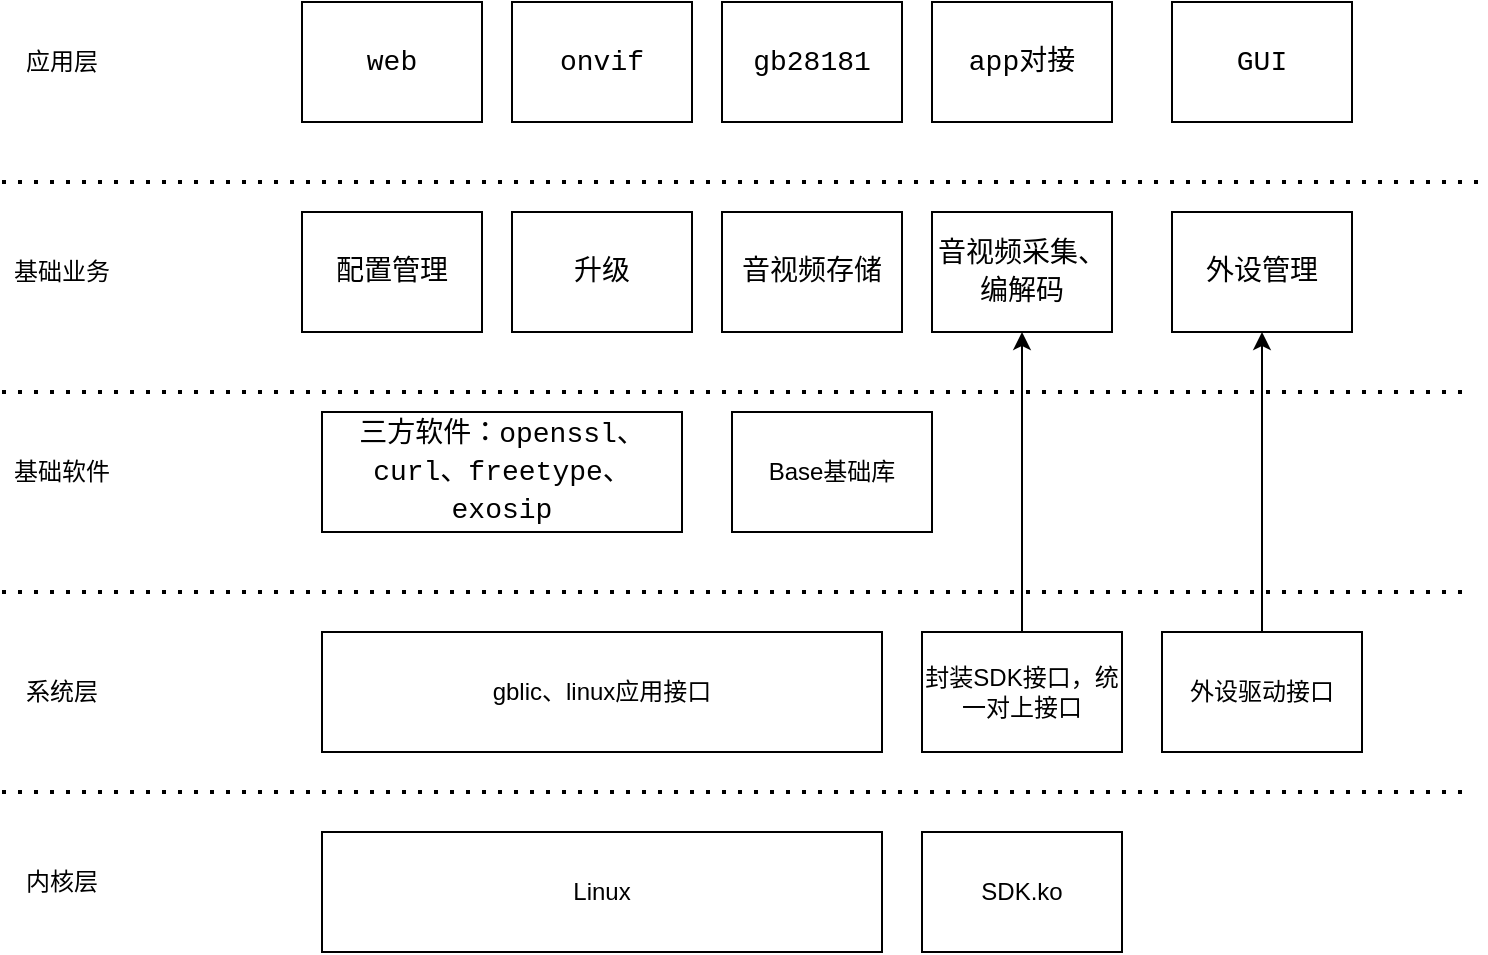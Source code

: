<mxfile>
    <diagram id="0JpcOYJvUCuadL2ud1Zf" name="第 1 页">
        <mxGraphModel dx="977" dy="769" grid="1" gridSize="10" guides="1" tooltips="1" connect="1" arrows="1" fold="1" page="1" pageScale="1" pageWidth="827" pageHeight="1169" math="0" shadow="0">
            <root>
                <mxCell id="0"/>
                <mxCell id="1" parent="0"/>
                <mxCell id="2" value="Linux" style="rounded=0;whiteSpace=wrap;html=1;" parent="1" vertex="1">
                    <mxGeometry x="190" y="525" width="280" height="60" as="geometry"/>
                </mxCell>
                <mxCell id="4" value="gblic、linux应用接口" style="rounded=0;whiteSpace=wrap;html=1;labelBackgroundColor=none;" parent="1" vertex="1">
                    <mxGeometry x="190" y="425" width="280" height="60" as="geometry"/>
                </mxCell>
                <mxCell id="5" value="" style="endArrow=none;dashed=1;html=1;dashPattern=1 3;strokeWidth=2;" parent="1" edge="1">
                    <mxGeometry width="50" height="50" relative="1" as="geometry">
                        <mxPoint x="30" y="505" as="sourcePoint"/>
                        <mxPoint x="760" y="505" as="targetPoint"/>
                    </mxGeometry>
                </mxCell>
                <mxCell id="6" value="SDK.ko" style="rounded=0;whiteSpace=wrap;html=1;" parent="1" vertex="1">
                    <mxGeometry x="490" y="525" width="100" height="60" as="geometry"/>
                </mxCell>
                <mxCell id="7" value="" style="endArrow=none;dashed=1;html=1;dashPattern=1 3;strokeWidth=2;" parent="1" edge="1">
                    <mxGeometry width="50" height="50" relative="1" as="geometry">
                        <mxPoint x="30" y="405" as="sourcePoint"/>
                        <mxPoint x="760" y="405" as="targetPoint"/>
                    </mxGeometry>
                </mxCell>
                <mxCell id="8" value="内核层" style="text;html=1;strokeColor=none;fillColor=none;align=center;verticalAlign=middle;whiteSpace=wrap;rounded=0;" parent="1" vertex="1">
                    <mxGeometry x="30" y="535" width="60" height="30" as="geometry"/>
                </mxCell>
                <mxCell id="9" value="系统层" style="text;html=1;strokeColor=none;fillColor=none;align=center;verticalAlign=middle;whiteSpace=wrap;rounded=0;" parent="1" vertex="1">
                    <mxGeometry x="30" y="440" width="60" height="30" as="geometry"/>
                </mxCell>
                <mxCell id="22" value="" style="edgeStyle=none;html=1;entryX=0.5;entryY=1;entryDx=0;entryDy=0;" parent="1" source="10" target="17" edge="1">
                    <mxGeometry relative="1" as="geometry"/>
                </mxCell>
                <mxCell id="10" value="封装SDK接口，统一对上接口" style="rounded=0;whiteSpace=wrap;html=1;" parent="1" vertex="1">
                    <mxGeometry x="490" y="425" width="100" height="60" as="geometry"/>
                </mxCell>
                <mxCell id="11" value="&lt;div style=&quot;font-family: consolas, &amp;quot;courier new&amp;quot;, monospace; font-size: 14px; line-height: 19px;&quot;&gt;三方软件：openssl、curl、freetype、exosip&lt;/div&gt;" style="rounded=0;whiteSpace=wrap;html=1;labelBackgroundColor=none;" parent="1" vertex="1">
                    <mxGeometry x="190" y="315" width="180" height="60" as="geometry"/>
                </mxCell>
                <mxCell id="13" value="基础软件" style="text;html=1;strokeColor=none;fillColor=none;align=center;verticalAlign=middle;whiteSpace=wrap;rounded=0;" parent="1" vertex="1">
                    <mxGeometry x="30" y="330" width="60" height="30" as="geometry"/>
                </mxCell>
                <mxCell id="14" value="" style="endArrow=none;dashed=1;html=1;dashPattern=1 3;strokeWidth=2;" parent="1" edge="1">
                    <mxGeometry width="50" height="50" relative="1" as="geometry">
                        <mxPoint x="30" y="305" as="sourcePoint"/>
                        <mxPoint x="760" y="305" as="targetPoint"/>
                    </mxGeometry>
                </mxCell>
                <mxCell id="15" value="&lt;div style=&quot;font-family: consolas, &amp;quot;courier new&amp;quot;, monospace; font-size: 14px; line-height: 19px;&quot;&gt;&lt;div style=&quot;font-family: &amp;quot;consolas&amp;quot; , &amp;quot;courier new&amp;quot; , monospace ; line-height: 19px&quot;&gt;音视频存储&lt;br&gt;&lt;/div&gt;&lt;/div&gt;" style="rounded=0;whiteSpace=wrap;html=1;labelBackgroundColor=none;" parent="1" vertex="1">
                    <mxGeometry x="390" y="215" width="90" height="60" as="geometry"/>
                </mxCell>
                <mxCell id="16" value="基础业务" style="text;html=1;strokeColor=none;fillColor=none;align=center;verticalAlign=middle;whiteSpace=wrap;rounded=0;" parent="1" vertex="1">
                    <mxGeometry x="30" y="230" width="60" height="30" as="geometry"/>
                </mxCell>
                <mxCell id="17" value="&lt;div style=&quot;font-family: consolas, &amp;quot;courier new&amp;quot;, monospace; font-size: 14px; line-height: 19px;&quot;&gt;&lt;div style=&quot;font-family: &amp;quot;consolas&amp;quot; , &amp;quot;courier new&amp;quot; , monospace ; line-height: 19px&quot;&gt;音视频采集、编解码&lt;/div&gt;&lt;/div&gt;" style="rounded=0;whiteSpace=wrap;html=1;labelBackgroundColor=none;" parent="1" vertex="1">
                    <mxGeometry x="495" y="215" width="90" height="60" as="geometry"/>
                </mxCell>
                <mxCell id="19" value="&lt;div style=&quot;font-family: consolas, &amp;quot;courier new&amp;quot;, monospace; font-size: 14px; line-height: 19px;&quot;&gt;&lt;div style=&quot;font-family: &amp;quot;consolas&amp;quot; , &amp;quot;courier new&amp;quot; , monospace ; line-height: 19px&quot;&gt;升级&lt;/div&gt;&lt;/div&gt;" style="rounded=0;whiteSpace=wrap;html=1;labelBackgroundColor=none;" parent="1" vertex="1">
                    <mxGeometry x="285" y="215" width="90" height="60" as="geometry"/>
                </mxCell>
                <mxCell id="20" value="&lt;div style=&quot;font-family: consolas, &amp;quot;courier new&amp;quot;, monospace; font-size: 14px; line-height: 19px;&quot;&gt;&lt;div style=&quot;font-family: &amp;quot;consolas&amp;quot; , &amp;quot;courier new&amp;quot; , monospace ; line-height: 19px&quot;&gt;配置管理&lt;/div&gt;&lt;/div&gt;" style="rounded=0;whiteSpace=wrap;html=1;labelBackgroundColor=none;" parent="1" vertex="1">
                    <mxGeometry x="180" y="215" width="90" height="60" as="geometry"/>
                </mxCell>
                <mxCell id="23" value="" style="endArrow=none;dashed=1;html=1;dashPattern=1 3;strokeWidth=2;" parent="1" edge="1">
                    <mxGeometry width="50" height="50" relative="1" as="geometry">
                        <mxPoint x="30" y="200" as="sourcePoint"/>
                        <mxPoint x="770" y="200" as="targetPoint"/>
                    </mxGeometry>
                </mxCell>
                <mxCell id="24" value="&lt;div style=&quot;font-family: consolas, &amp;quot;courier new&amp;quot;, monospace; font-size: 14px; line-height: 19px;&quot;&gt;&lt;div style=&quot;font-family: &amp;quot;consolas&amp;quot; , &amp;quot;courier new&amp;quot; , monospace ; line-height: 19px&quot;&gt;gb28181&lt;br&gt;&lt;/div&gt;&lt;/div&gt;" style="rounded=0;whiteSpace=wrap;html=1;labelBackgroundColor=none;" parent="1" vertex="1">
                    <mxGeometry x="390" y="110" width="90" height="60" as="geometry"/>
                </mxCell>
                <mxCell id="25" value="应用层" style="text;html=1;strokeColor=none;fillColor=none;align=center;verticalAlign=middle;whiteSpace=wrap;rounded=0;" parent="1" vertex="1">
                    <mxGeometry x="30" y="125" width="60" height="30" as="geometry"/>
                </mxCell>
                <mxCell id="26" value="&lt;div style=&quot;font-family: consolas, &amp;quot;courier new&amp;quot;, monospace; font-size: 14px; line-height: 19px;&quot;&gt;&lt;div style=&quot;font-family: &amp;quot;consolas&amp;quot; , &amp;quot;courier new&amp;quot; , monospace ; line-height: 19px&quot;&gt;app对接&lt;/div&gt;&lt;/div&gt;" style="rounded=0;whiteSpace=wrap;html=1;labelBackgroundColor=none;" parent="1" vertex="1">
                    <mxGeometry x="495" y="110" width="90" height="60" as="geometry"/>
                </mxCell>
                <mxCell id="27" value="&lt;div style=&quot;font-family: consolas, &amp;quot;courier new&amp;quot;, monospace; font-size: 14px; line-height: 19px;&quot;&gt;&lt;div style=&quot;font-family: &amp;quot;consolas&amp;quot; , &amp;quot;courier new&amp;quot; , monospace ; line-height: 19px&quot;&gt;onvif&lt;/div&gt;&lt;/div&gt;" style="rounded=0;whiteSpace=wrap;html=1;labelBackgroundColor=none;" parent="1" vertex="1">
                    <mxGeometry x="285" y="110" width="90" height="60" as="geometry"/>
                </mxCell>
                <mxCell id="28" value="&lt;div style=&quot;font-family: consolas, &amp;quot;courier new&amp;quot;, monospace; font-size: 14px; line-height: 19px;&quot;&gt;&lt;div style=&quot;font-family: &amp;quot;consolas&amp;quot; , &amp;quot;courier new&amp;quot; , monospace ; line-height: 19px&quot;&gt;web&lt;/div&gt;&lt;/div&gt;" style="rounded=0;whiteSpace=wrap;html=1;fontColor=default;labelBackgroundColor=none;" parent="1" vertex="1">
                    <mxGeometry x="180" y="110" width="90" height="60" as="geometry"/>
                </mxCell>
                <mxCell id="32" style="edgeStyle=none;html=1;exitX=0.5;exitY=0;exitDx=0;exitDy=0;" parent="1" source="29" target="30" edge="1">
                    <mxGeometry relative="1" as="geometry"/>
                </mxCell>
                <mxCell id="29" value="外设驱动接口" style="rounded=0;whiteSpace=wrap;html=1;" parent="1" vertex="1">
                    <mxGeometry x="610" y="425" width="100" height="60" as="geometry"/>
                </mxCell>
                <mxCell id="30" value="&lt;div style=&quot;font-family: consolas, &amp;quot;courier new&amp;quot;, monospace; font-size: 14px; line-height: 19px;&quot;&gt;&lt;div style=&quot;font-family: &amp;quot;consolas&amp;quot; , &amp;quot;courier new&amp;quot; , monospace ; line-height: 19px&quot;&gt;外设管理&lt;/div&gt;&lt;/div&gt;" style="rounded=0;whiteSpace=wrap;html=1;labelBackgroundColor=none;" parent="1" vertex="1">
                    <mxGeometry x="615" y="215" width="90" height="60" as="geometry"/>
                </mxCell>
                <mxCell id="31" value="Base基础库" style="rounded=0;whiteSpace=wrap;html=1;" parent="1" vertex="1">
                    <mxGeometry x="395" y="315" width="100" height="60" as="geometry"/>
                </mxCell>
                <mxCell id="33" value="&lt;div style=&quot;font-family: consolas, &amp;quot;courier new&amp;quot;, monospace; font-size: 14px; line-height: 19px;&quot;&gt;&lt;div style=&quot;font-family: &amp;quot;consolas&amp;quot; , &amp;quot;courier new&amp;quot; , monospace ; line-height: 19px&quot;&gt;GUI&lt;/div&gt;&lt;/div&gt;" style="rounded=0;whiteSpace=wrap;html=1;labelBackgroundColor=none;" parent="1" vertex="1">
                    <mxGeometry x="615" y="110" width="90" height="60" as="geometry"/>
                </mxCell>
            </root>
        </mxGraphModel>
    </diagram>
</mxfile>